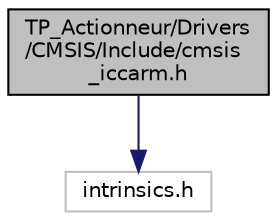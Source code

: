 digraph "TP_Actionneur/Drivers/CMSIS/Include/cmsis_iccarm.h"
{
 // LATEX_PDF_SIZE
  edge [fontname="Helvetica",fontsize="10",labelfontname="Helvetica",labelfontsize="10"];
  node [fontname="Helvetica",fontsize="10",shape=record];
  Node1 [label="TP_Actionneur/Drivers\l/CMSIS/Include/cmsis\l_iccarm.h",height=0.2,width=0.4,color="black", fillcolor="grey75", style="filled", fontcolor="black",tooltip="CMSIS compiler ICCARM (IAR Compiler for Arm) header file."];
  Node1 -> Node2 [color="midnightblue",fontsize="10",style="solid"];
  Node2 [label="intrinsics.h",height=0.2,width=0.4,color="grey75", fillcolor="white", style="filled",tooltip=" "];
}
